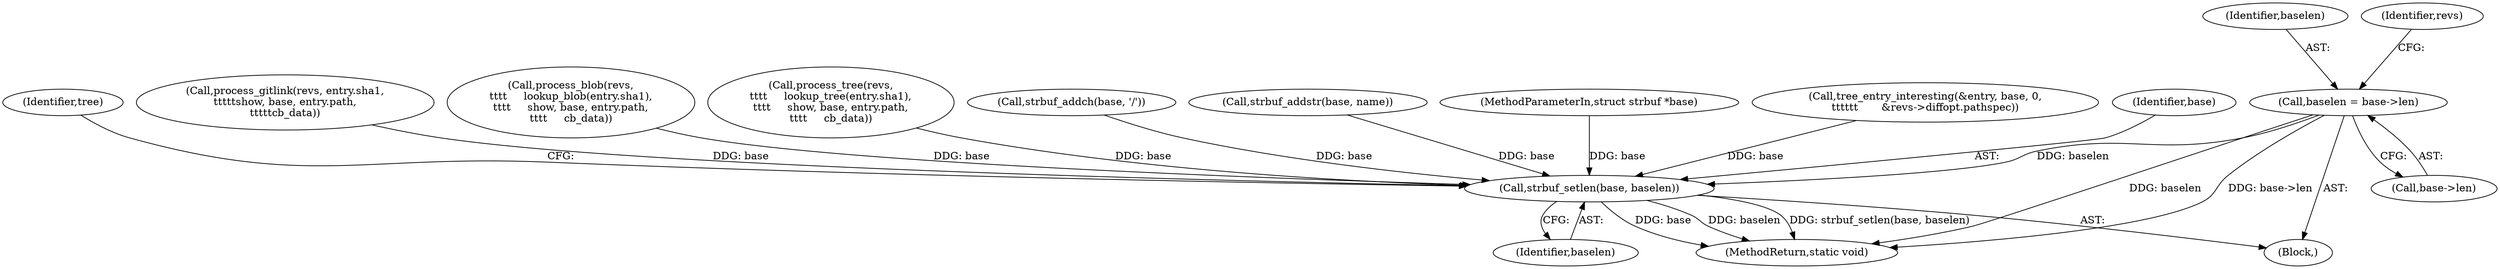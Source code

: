 digraph "0_git_de1e67d0703894cb6ea782e36abb63976ab07e60_4@pointer" {
"1000133" [label="(Call,baselen = base->len)"];
"1000290" [label="(Call,strbuf_setlen(base, baselen))"];
"1000134" [label="(Identifier,baselen)"];
"1000294" [label="(Identifier,tree)"];
"1000266" [label="(Call,process_gitlink(revs, entry.sha1,\n\t\t\t\t\tshow, base, entry.path,\n\t\t\t\t\tcb_data))"];
"1000135" [label="(Call,base->len)"];
"1000278" [label="(Call,process_blob(revs,\n\t\t\t\t     lookup_blob(entry.sha1),\n\t\t\t\t     show, base, entry.path,\n\t\t\t\t     cb_data))"];
"1000292" [label="(Identifier,baselen)"];
"1000248" [label="(Call,process_tree(revs,\n\t\t\t\t     lookup_tree(entry.sha1),\n\t\t\t\t     show, base, entry.path,\n\t\t\t\t     cb_data))"];
"1000196" [label="(Call,strbuf_addch(base, '/'))"];
"1000133" [label="(Call,baselen = base->len)"];
"1000141" [label="(Identifier,revs)"];
"1000295" [label="(MethodReturn,static void)"];
"1000189" [label="(Call,strbuf_addstr(base, name))"];
"1000104" [label="(MethodParameterIn,struct strbuf *base)"];
"1000222" [label="(Call,tree_entry_interesting(&entry, base, 0,\n\t\t\t\t\t\t       &revs->diffopt.pathspec))"];
"1000107" [label="(Block,)"];
"1000291" [label="(Identifier,base)"];
"1000290" [label="(Call,strbuf_setlen(base, baselen))"];
"1000133" -> "1000107"  [label="AST: "];
"1000133" -> "1000135"  [label="CFG: "];
"1000134" -> "1000133"  [label="AST: "];
"1000135" -> "1000133"  [label="AST: "];
"1000141" -> "1000133"  [label="CFG: "];
"1000133" -> "1000295"  [label="DDG: baselen"];
"1000133" -> "1000295"  [label="DDG: base->len"];
"1000133" -> "1000290"  [label="DDG: baselen"];
"1000290" -> "1000107"  [label="AST: "];
"1000290" -> "1000292"  [label="CFG: "];
"1000291" -> "1000290"  [label="AST: "];
"1000292" -> "1000290"  [label="AST: "];
"1000294" -> "1000290"  [label="CFG: "];
"1000290" -> "1000295"  [label="DDG: base"];
"1000290" -> "1000295"  [label="DDG: baselen"];
"1000290" -> "1000295"  [label="DDG: strbuf_setlen(base, baselen)"];
"1000222" -> "1000290"  [label="DDG: base"];
"1000278" -> "1000290"  [label="DDG: base"];
"1000189" -> "1000290"  [label="DDG: base"];
"1000196" -> "1000290"  [label="DDG: base"];
"1000266" -> "1000290"  [label="DDG: base"];
"1000248" -> "1000290"  [label="DDG: base"];
"1000104" -> "1000290"  [label="DDG: base"];
}
